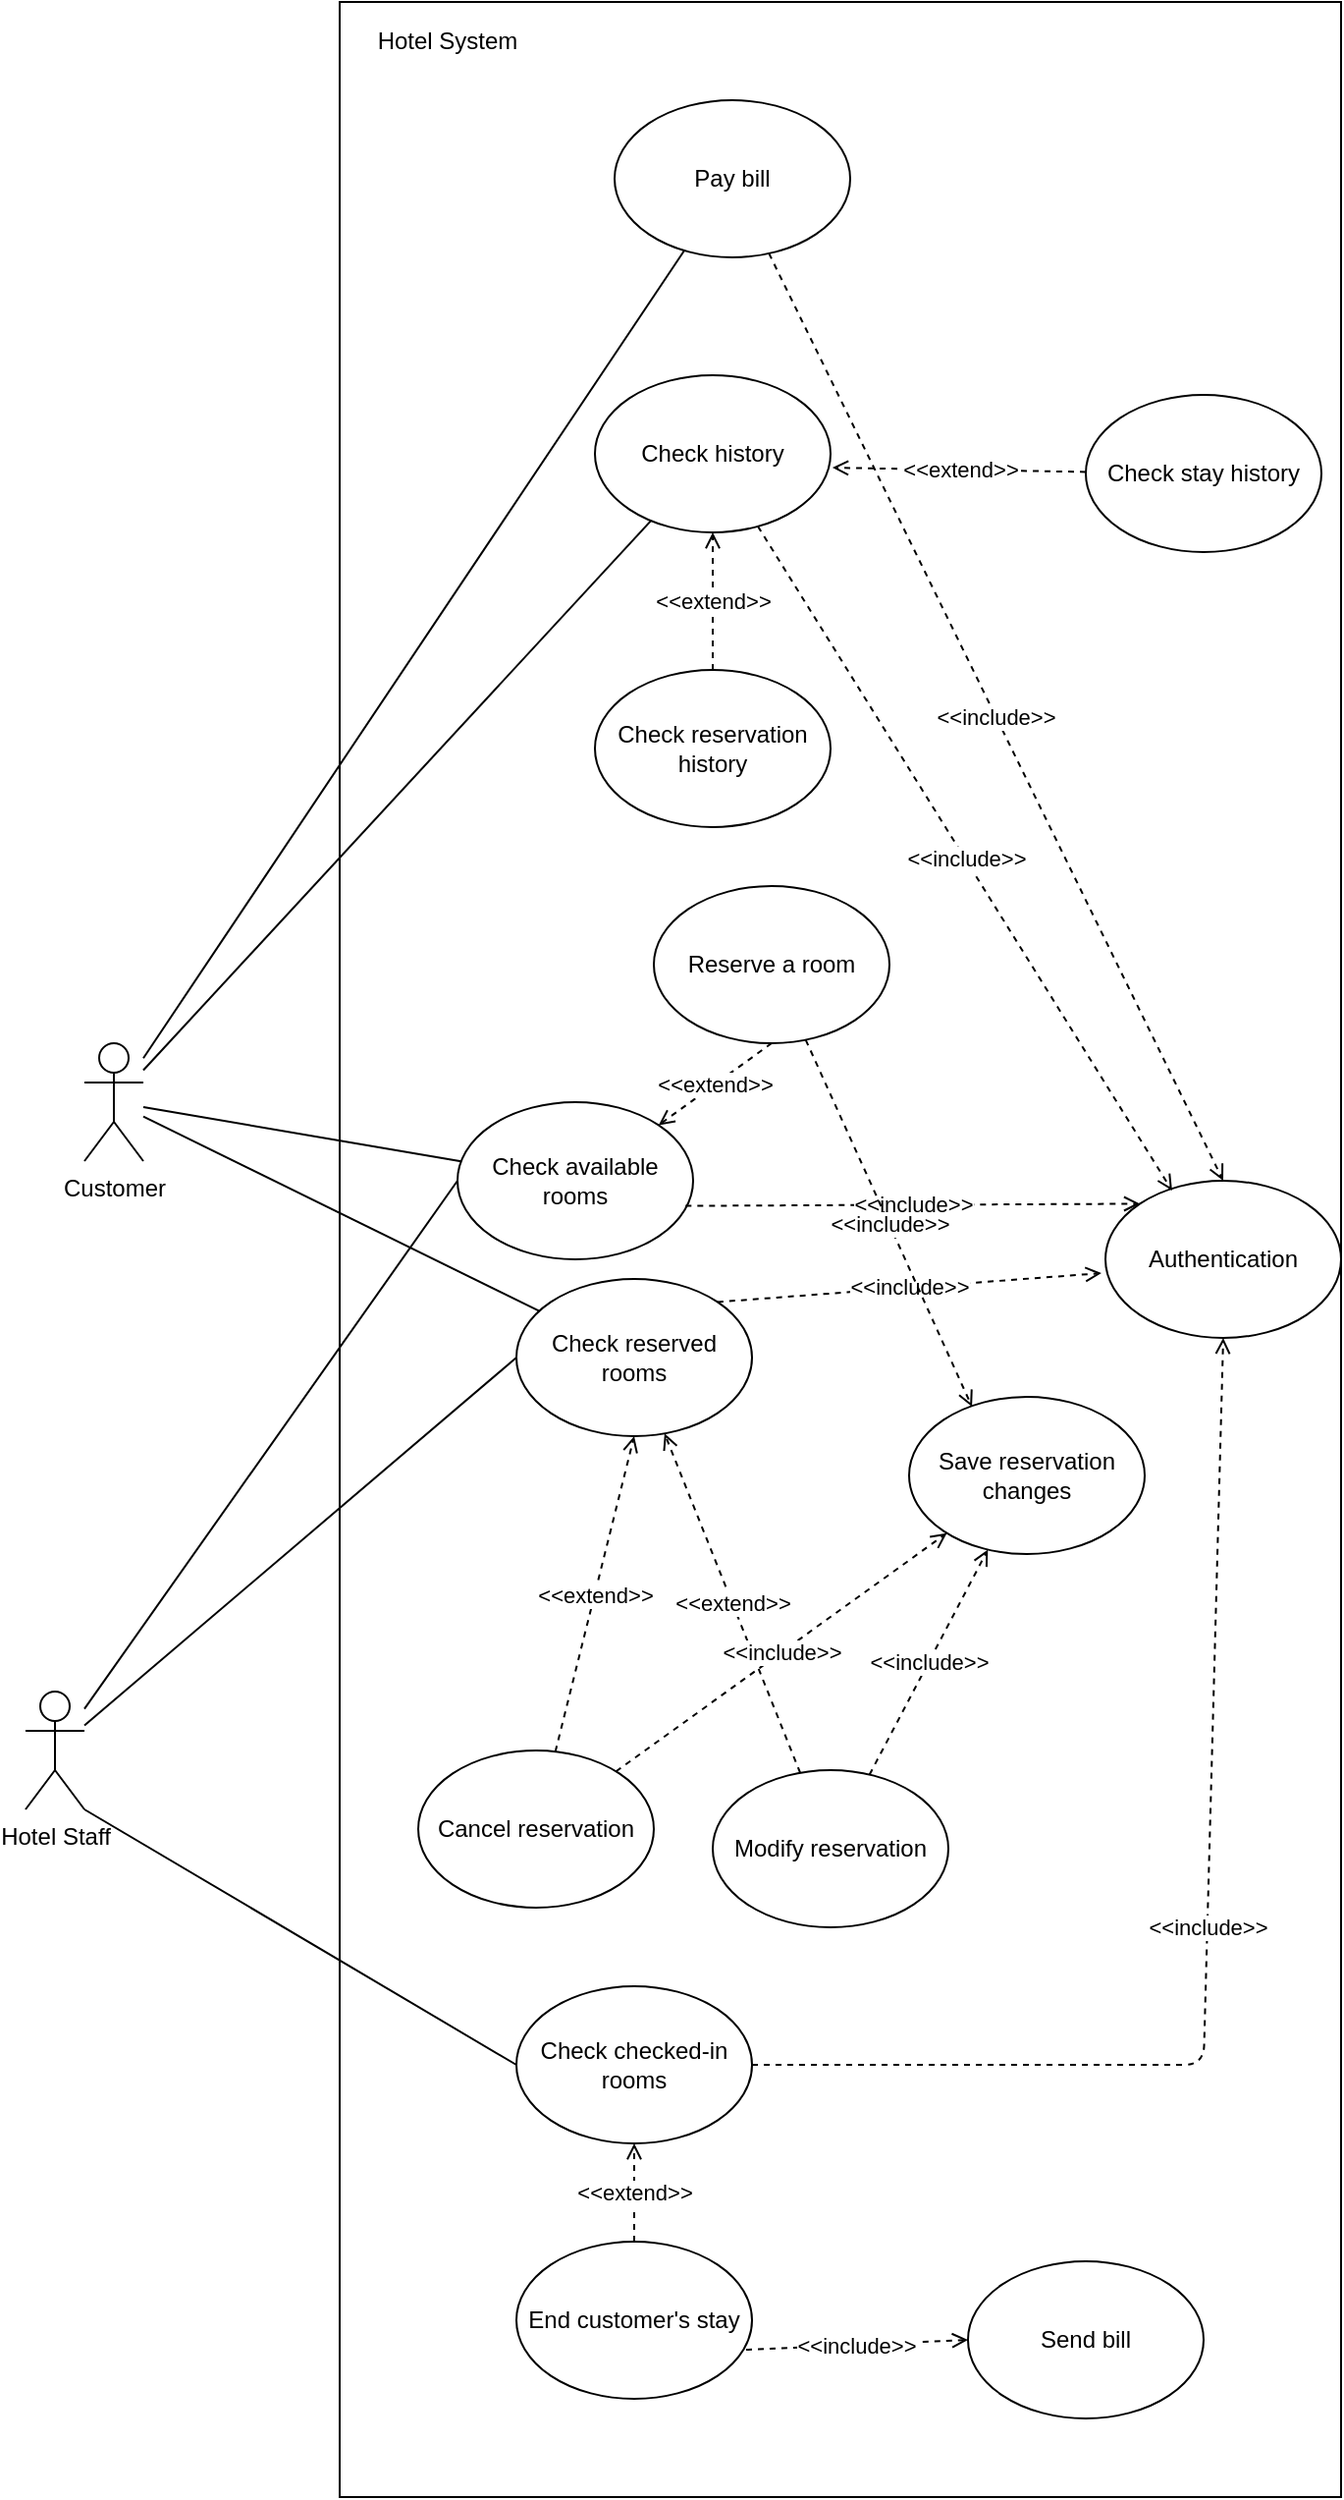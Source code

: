 <mxfile version="20.2.3" type="device"><diagram id="VzB0pJPlA92tWoaxJZA9" name="Page-1"><mxGraphModel dx="1102" dy="1875" grid="1" gridSize="10" guides="1" tooltips="1" connect="1" arrows="1" fold="1" page="1" pageScale="1" pageWidth="1100" pageHeight="850" math="0" shadow="0"><root><mxCell id="0"/><mxCell id="1" parent="0"/><mxCell id="OuL-FPWHl_eOyEcX4xuU-22" value="" style="rounded=0;whiteSpace=wrap;html=1;" parent="1" vertex="1"><mxGeometry x="260" y="-370" width="510" height="1270" as="geometry"/></mxCell><mxCell id="OuL-FPWHl_eOyEcX4xuU-1" value="Hotel Staff" style="shape=umlActor;verticalLabelPosition=bottom;verticalAlign=top;html=1;outlineConnect=0;" parent="1" vertex="1"><mxGeometry x="100" y="490" width="30" height="60" as="geometry"/></mxCell><mxCell id="OuL-FPWHl_eOyEcX4xuU-2" value="Authentication" style="ellipse;whiteSpace=wrap;html=1;" parent="1" vertex="1"><mxGeometry x="650" y="230" width="120" height="80" as="geometry"/></mxCell><mxCell id="OuL-FPWHl_eOyEcX4xuU-4" value="Check checked-in rooms" style="ellipse;whiteSpace=wrap;html=1;" parent="1" vertex="1"><mxGeometry x="350" y="640" width="120" height="80" as="geometry"/></mxCell><mxCell id="OuL-FPWHl_eOyEcX4xuU-5" value="Check reserved rooms" style="ellipse;whiteSpace=wrap;html=1;" parent="1" vertex="1"><mxGeometry x="350" y="280" width="120" height="80" as="geometry"/></mxCell><mxCell id="OuL-FPWHl_eOyEcX4xuU-6" value="End customer's stay" style="ellipse;whiteSpace=wrap;html=1;" parent="1" vertex="1"><mxGeometry x="350" y="770" width="120" height="80" as="geometry"/></mxCell><mxCell id="OuL-FPWHl_eOyEcX4xuU-7" value="Reserve a room" style="ellipse;whiteSpace=wrap;html=1;" parent="1" vertex="1"><mxGeometry x="420" y="80" width="120" height="80" as="geometry"/></mxCell><mxCell id="OuL-FPWHl_eOyEcX4xuU-8" value="Send bill" style="ellipse;whiteSpace=wrap;html=1;" parent="1" vertex="1"><mxGeometry x="580" y="780" width="120" height="80" as="geometry"/></mxCell><mxCell id="OuL-FPWHl_eOyEcX4xuU-9" value="Cancel reservation" style="ellipse;whiteSpace=wrap;html=1;" parent="1" vertex="1"><mxGeometry x="300" y="520" width="120" height="80" as="geometry"/></mxCell><mxCell id="OuL-FPWHl_eOyEcX4xuU-11" value="" style="endArrow=none;html=1;entryX=0;entryY=0.5;entryDx=0;entryDy=0;" parent="1" source="OuL-FPWHl_eOyEcX4xuU-1" target="OuL-FPWHl_eOyEcX4xuU-5" edge="1"><mxGeometry width="50" height="50" relative="1" as="geometry"><mxPoint x="580" y="500" as="sourcePoint"/><mxPoint x="630" y="450" as="targetPoint"/></mxGeometry></mxCell><mxCell id="OuL-FPWHl_eOyEcX4xuU-12" value="" style="endArrow=none;html=1;exitX=1;exitY=1;exitDx=0;exitDy=0;exitPerimeter=0;entryX=0;entryY=0.5;entryDx=0;entryDy=0;" parent="1" source="OuL-FPWHl_eOyEcX4xuU-1" target="OuL-FPWHl_eOyEcX4xuU-4" edge="1"><mxGeometry width="50" height="50" relative="1" as="geometry"><mxPoint x="580" y="500" as="sourcePoint"/><mxPoint x="630" y="450" as="targetPoint"/></mxGeometry></mxCell><mxCell id="OuL-FPWHl_eOyEcX4xuU-13" value="&amp;lt;&amp;lt;extend&amp;gt;&amp;gt;" style="endArrow=open;html=1;exitX=0.5;exitY=1;exitDx=0;exitDy=0;entryX=1;entryY=0;entryDx=0;entryDy=0;dashed=1;endFill=0;" parent="1" source="OuL-FPWHl_eOyEcX4xuU-7" target="OuL-FPWHl_eOyEcX4xuU-26" edge="1"><mxGeometry width="50" height="50" relative="1" as="geometry"><mxPoint x="580" y="500" as="sourcePoint"/><mxPoint x="350" y="200" as="targetPoint"/></mxGeometry></mxCell><mxCell id="OuL-FPWHl_eOyEcX4xuU-14" value="&amp;lt;&amp;lt;extend&amp;gt;&amp;gt;" style="endArrow=open;html=1;entryX=0.5;entryY=1;entryDx=0;entryDy=0;dashed=1;endFill=0;" parent="1" source="OuL-FPWHl_eOyEcX4xuU-9" target="OuL-FPWHl_eOyEcX4xuU-5" edge="1"><mxGeometry width="50" height="50" relative="1" as="geometry"><mxPoint x="457.574" y="138.284" as="sourcePoint"/><mxPoint x="360" y="210" as="targetPoint"/></mxGeometry></mxCell><mxCell id="OuL-FPWHl_eOyEcX4xuU-15" value="&amp;lt;&amp;lt;extend&amp;gt;&amp;gt;" style="endArrow=open;html=1;exitX=0.5;exitY=0;exitDx=0;exitDy=0;entryX=0.5;entryY=1;entryDx=0;entryDy=0;dashed=1;endFill=0;" parent="1" source="OuL-FPWHl_eOyEcX4xuU-6" target="OuL-FPWHl_eOyEcX4xuU-4" edge="1"><mxGeometry width="50" height="50" relative="1" as="geometry"><mxPoint x="560" y="601.04" as="sourcePoint"/><mxPoint x="452.04" y="537.04" as="targetPoint"/></mxGeometry></mxCell><mxCell id="OuL-FPWHl_eOyEcX4xuU-16" value="&amp;lt;&amp;lt;include&amp;gt;&amp;gt;" style="endArrow=open;html=1;exitX=0.975;exitY=0.688;exitDx=0;exitDy=0;dashed=1;endFill=0;exitPerimeter=0;entryX=0;entryY=0.5;entryDx=0;entryDy=0;" parent="1" source="OuL-FPWHl_eOyEcX4xuU-6" target="OuL-FPWHl_eOyEcX4xuU-8" edge="1"><mxGeometry width="50" height="50" relative="1" as="geometry"><mxPoint x="410" y="780" as="sourcePoint"/><mxPoint x="540" y="830" as="targetPoint"/></mxGeometry></mxCell><mxCell id="OuL-FPWHl_eOyEcX4xuU-17" value="&amp;lt;&amp;lt;include&amp;gt;&amp;gt;" style="endArrow=open;html=1;dashed=1;endFill=0;entryX=0.5;entryY=1;entryDx=0;entryDy=0;" parent="1" source="OuL-FPWHl_eOyEcX4xuU-4" target="OuL-FPWHl_eOyEcX4xuU-2" edge="1"><mxGeometry width="50" height="50" relative="1" as="geometry"><mxPoint x="447" y="675.04" as="sourcePoint"/><mxPoint x="570" y="670" as="targetPoint"/><Array as="points"><mxPoint x="700" y="680"/></Array></mxGeometry></mxCell><mxCell id="OuL-FPWHl_eOyEcX4xuU-18" value="&amp;lt;&amp;lt;include&amp;gt;&amp;gt;" style="endArrow=open;html=1;exitX=1;exitY=0;exitDx=0;exitDy=0;dashed=1;endFill=0;entryX=-0.017;entryY=0.588;entryDx=0;entryDy=0;entryPerimeter=0;" parent="1" source="OuL-FPWHl_eOyEcX4xuU-5" target="OuL-FPWHl_eOyEcX4xuU-2" edge="1"><mxGeometry width="50" height="50" relative="1" as="geometry"><mxPoint x="447" y="675.04" as="sourcePoint"/><mxPoint x="570" y="670" as="targetPoint"/></mxGeometry></mxCell><mxCell id="OuL-FPWHl_eOyEcX4xuU-23" value="Hotel System" style="text;html=1;strokeColor=none;fillColor=none;align=center;verticalAlign=middle;whiteSpace=wrap;rounded=0;" parent="1" vertex="1"><mxGeometry x="270" y="-360" width="90" height="20" as="geometry"/></mxCell><mxCell id="OuL-FPWHl_eOyEcX4xuU-26" value="Check available rooms" style="ellipse;whiteSpace=wrap;html=1;" parent="1" vertex="1"><mxGeometry x="320" y="190" width="120" height="80" as="geometry"/></mxCell><mxCell id="OuL-FPWHl_eOyEcX4xuU-27" value="" style="endArrow=none;html=1;entryX=0;entryY=0.5;entryDx=0;entryDy=0;" parent="1" target="OuL-FPWHl_eOyEcX4xuU-26" edge="1" source="OuL-FPWHl_eOyEcX4xuU-1"><mxGeometry width="50" height="50" relative="1" as="geometry"><mxPoint x="160" y="320" as="sourcePoint"/><mxPoint x="310.0" y="350" as="targetPoint"/></mxGeometry></mxCell><mxCell id="OuL-FPWHl_eOyEcX4xuU-28" value="&amp;lt;&amp;lt;include&amp;gt;&amp;gt;" style="endArrow=open;html=1;exitX=0.968;exitY=0.66;exitDx=0;exitDy=0;dashed=1;endFill=0;entryX=0;entryY=0;entryDx=0;entryDy=0;exitPerimeter=0;" parent="1" source="OuL-FPWHl_eOyEcX4xuU-26" target="OuL-FPWHl_eOyEcX4xuU-2" edge="1"><mxGeometry width="50" height="50" relative="1" as="geometry"><mxPoint x="412.426" y="321.716" as="sourcePoint"/><mxPoint x="657.96" y="287.04" as="targetPoint"/></mxGeometry></mxCell><mxCell id="-Oe_sJdMkxGRpUSxrhhk-2" style="rounded=0;orthogonalLoop=1;jettySize=auto;html=1;endArrow=none;endFill=0;" edge="1" parent="1" source="-Oe_sJdMkxGRpUSxrhhk-1" target="OuL-FPWHl_eOyEcX4xuU-26"><mxGeometry relative="1" as="geometry"/></mxCell><mxCell id="-Oe_sJdMkxGRpUSxrhhk-3" style="edgeStyle=none;rounded=0;orthogonalLoop=1;jettySize=auto;html=1;endArrow=none;endFill=0;" edge="1" parent="1" source="-Oe_sJdMkxGRpUSxrhhk-1" target="OuL-FPWHl_eOyEcX4xuU-5"><mxGeometry relative="1" as="geometry"/></mxCell><mxCell id="-Oe_sJdMkxGRpUSxrhhk-18" style="edgeStyle=none;rounded=0;orthogonalLoop=1;jettySize=auto;html=1;endArrow=none;endFill=0;" edge="1" parent="1" source="-Oe_sJdMkxGRpUSxrhhk-1" target="-Oe_sJdMkxGRpUSxrhhk-9"><mxGeometry relative="1" as="geometry"/></mxCell><mxCell id="-Oe_sJdMkxGRpUSxrhhk-19" style="edgeStyle=none;rounded=0;orthogonalLoop=1;jettySize=auto;html=1;endArrow=none;endFill=0;" edge="1" parent="1" source="-Oe_sJdMkxGRpUSxrhhk-1" target="-Oe_sJdMkxGRpUSxrhhk-8"><mxGeometry relative="1" as="geometry"/></mxCell><mxCell id="-Oe_sJdMkxGRpUSxrhhk-1" value="Customer" style="shape=umlActor;verticalLabelPosition=bottom;verticalAlign=top;html=1;outlineConnect=0;" vertex="1" parent="1"><mxGeometry x="130" y="160" width="30" height="60" as="geometry"/></mxCell><mxCell id="-Oe_sJdMkxGRpUSxrhhk-4" value="Modify reservation" style="ellipse;whiteSpace=wrap;html=1;" vertex="1" parent="1"><mxGeometry x="450" y="530" width="120" height="80" as="geometry"/></mxCell><mxCell id="-Oe_sJdMkxGRpUSxrhhk-6" value="&amp;lt;&amp;lt;extend&amp;gt;&amp;gt;" style="endArrow=open;html=1;dashed=1;endFill=0;" edge="1" parent="1" source="-Oe_sJdMkxGRpUSxrhhk-4" target="OuL-FPWHl_eOyEcX4xuU-5"><mxGeometry width="50" height="50" relative="1" as="geometry"><mxPoint x="379.864" y="530.544" as="sourcePoint"/><mxPoint x="420" y="370" as="targetPoint"/></mxGeometry></mxCell><mxCell id="-Oe_sJdMkxGRpUSxrhhk-8" value="Pay bill" style="ellipse;whiteSpace=wrap;html=1;" vertex="1" parent="1"><mxGeometry x="400" y="-320" width="120" height="80" as="geometry"/></mxCell><mxCell id="-Oe_sJdMkxGRpUSxrhhk-9" value="Check history" style="ellipse;whiteSpace=wrap;html=1;" vertex="1" parent="1"><mxGeometry x="390" y="-180" width="120" height="80" as="geometry"/></mxCell><mxCell id="-Oe_sJdMkxGRpUSxrhhk-11" value="Check reservation history" style="ellipse;whiteSpace=wrap;html=1;" vertex="1" parent="1"><mxGeometry x="390" y="-30" width="120" height="80" as="geometry"/></mxCell><mxCell id="-Oe_sJdMkxGRpUSxrhhk-12" value="Check stay history" style="ellipse;whiteSpace=wrap;html=1;" vertex="1" parent="1"><mxGeometry x="640" y="-170" width="120" height="80" as="geometry"/></mxCell><mxCell id="-Oe_sJdMkxGRpUSxrhhk-14" value="&amp;lt;&amp;lt;extend&amp;gt;&amp;gt;" style="endArrow=open;html=1;dashed=1;endFill=0;" edge="1" parent="1" source="-Oe_sJdMkxGRpUSxrhhk-11" target="-Oe_sJdMkxGRpUSxrhhk-9"><mxGeometry width="50" height="50" relative="1" as="geometry"><mxPoint x="490" y="170" as="sourcePoint"/><mxPoint x="432.426" y="211.716" as="targetPoint"/></mxGeometry></mxCell><mxCell id="-Oe_sJdMkxGRpUSxrhhk-15" value="&amp;lt;&amp;lt;extend&amp;gt;&amp;gt;" style="endArrow=open;html=1;dashed=1;endFill=0;entryX=1.008;entryY=0.588;entryDx=0;entryDy=0;entryPerimeter=0;" edge="1" parent="1" source="-Oe_sJdMkxGRpUSxrhhk-12" target="-Oe_sJdMkxGRpUSxrhhk-9"><mxGeometry width="50" height="50" relative="1" as="geometry"><mxPoint x="477.93" y="-19.649" as="sourcePoint"/><mxPoint x="492.07" y="-90.351" as="targetPoint"/></mxGeometry></mxCell><mxCell id="-Oe_sJdMkxGRpUSxrhhk-16" value="&amp;lt;&amp;lt;include&amp;gt;&amp;gt;" style="endArrow=open;html=1;dashed=1;endFill=0;entryX=0.5;entryY=0;entryDx=0;entryDy=0;" edge="1" parent="1" source="-Oe_sJdMkxGRpUSxrhhk-8" target="OuL-FPWHl_eOyEcX4xuU-2"><mxGeometry width="50" height="50" relative="1" as="geometry"><mxPoint x="446.16" y="252.8" as="sourcePoint"/><mxPoint x="677.574" y="251.716" as="targetPoint"/></mxGeometry></mxCell><mxCell id="-Oe_sJdMkxGRpUSxrhhk-17" value="&amp;lt;&amp;lt;include&amp;gt;&amp;gt;" style="endArrow=open;html=1;dashed=1;endFill=0;entryX=0.283;entryY=0.063;entryDx=0;entryDy=0;entryPerimeter=0;" edge="1" parent="1" source="-Oe_sJdMkxGRpUSxrhhk-9" target="OuL-FPWHl_eOyEcX4xuU-2"><mxGeometry width="50" height="50" relative="1" as="geometry"><mxPoint x="456.16" y="262.8" as="sourcePoint"/><mxPoint x="687.574" y="261.716" as="targetPoint"/></mxGeometry></mxCell><mxCell id="-Oe_sJdMkxGRpUSxrhhk-20" value="Save reservation changes" style="ellipse;whiteSpace=wrap;html=1;" vertex="1" parent="1"><mxGeometry x="550" y="340" width="120" height="80" as="geometry"/></mxCell><mxCell id="-Oe_sJdMkxGRpUSxrhhk-22" value="&amp;lt;&amp;lt;include&amp;gt;&amp;gt;" style="endArrow=open;html=1;dashed=1;endFill=0;" edge="1" parent="1" source="-Oe_sJdMkxGRpUSxrhhk-4" target="-Oe_sJdMkxGRpUSxrhhk-20"><mxGeometry width="50" height="50" relative="1" as="geometry"><mxPoint x="462.426" y="301.716" as="sourcePoint"/><mxPoint x="657.96" y="287.04" as="targetPoint"/></mxGeometry></mxCell><mxCell id="-Oe_sJdMkxGRpUSxrhhk-23" value="&amp;lt;&amp;lt;include&amp;gt;&amp;gt;" style="endArrow=open;html=1;dashed=1;endFill=0;" edge="1" parent="1" source="OuL-FPWHl_eOyEcX4xuU-9" target="-Oe_sJdMkxGRpUSxrhhk-20"><mxGeometry width="50" height="50" relative="1" as="geometry"><mxPoint x="539.865" y="542.256" as="sourcePoint"/><mxPoint x="600.135" y="427.744" as="targetPoint"/></mxGeometry></mxCell><mxCell id="-Oe_sJdMkxGRpUSxrhhk-25" value="&amp;lt;&amp;lt;include&amp;gt;&amp;gt;" style="endArrow=open;html=1;dashed=1;endFill=0;entryX=0.267;entryY=0.063;entryDx=0;entryDy=0;entryPerimeter=0;" edge="1" parent="1" source="OuL-FPWHl_eOyEcX4xuU-7" target="-Oe_sJdMkxGRpUSxrhhk-20"><mxGeometry width="50" height="50" relative="1" as="geometry"><mxPoint x="549.865" y="552.256" as="sourcePoint"/><mxPoint x="610.135" y="437.744" as="targetPoint"/></mxGeometry></mxCell></root></mxGraphModel></diagram></mxfile>
